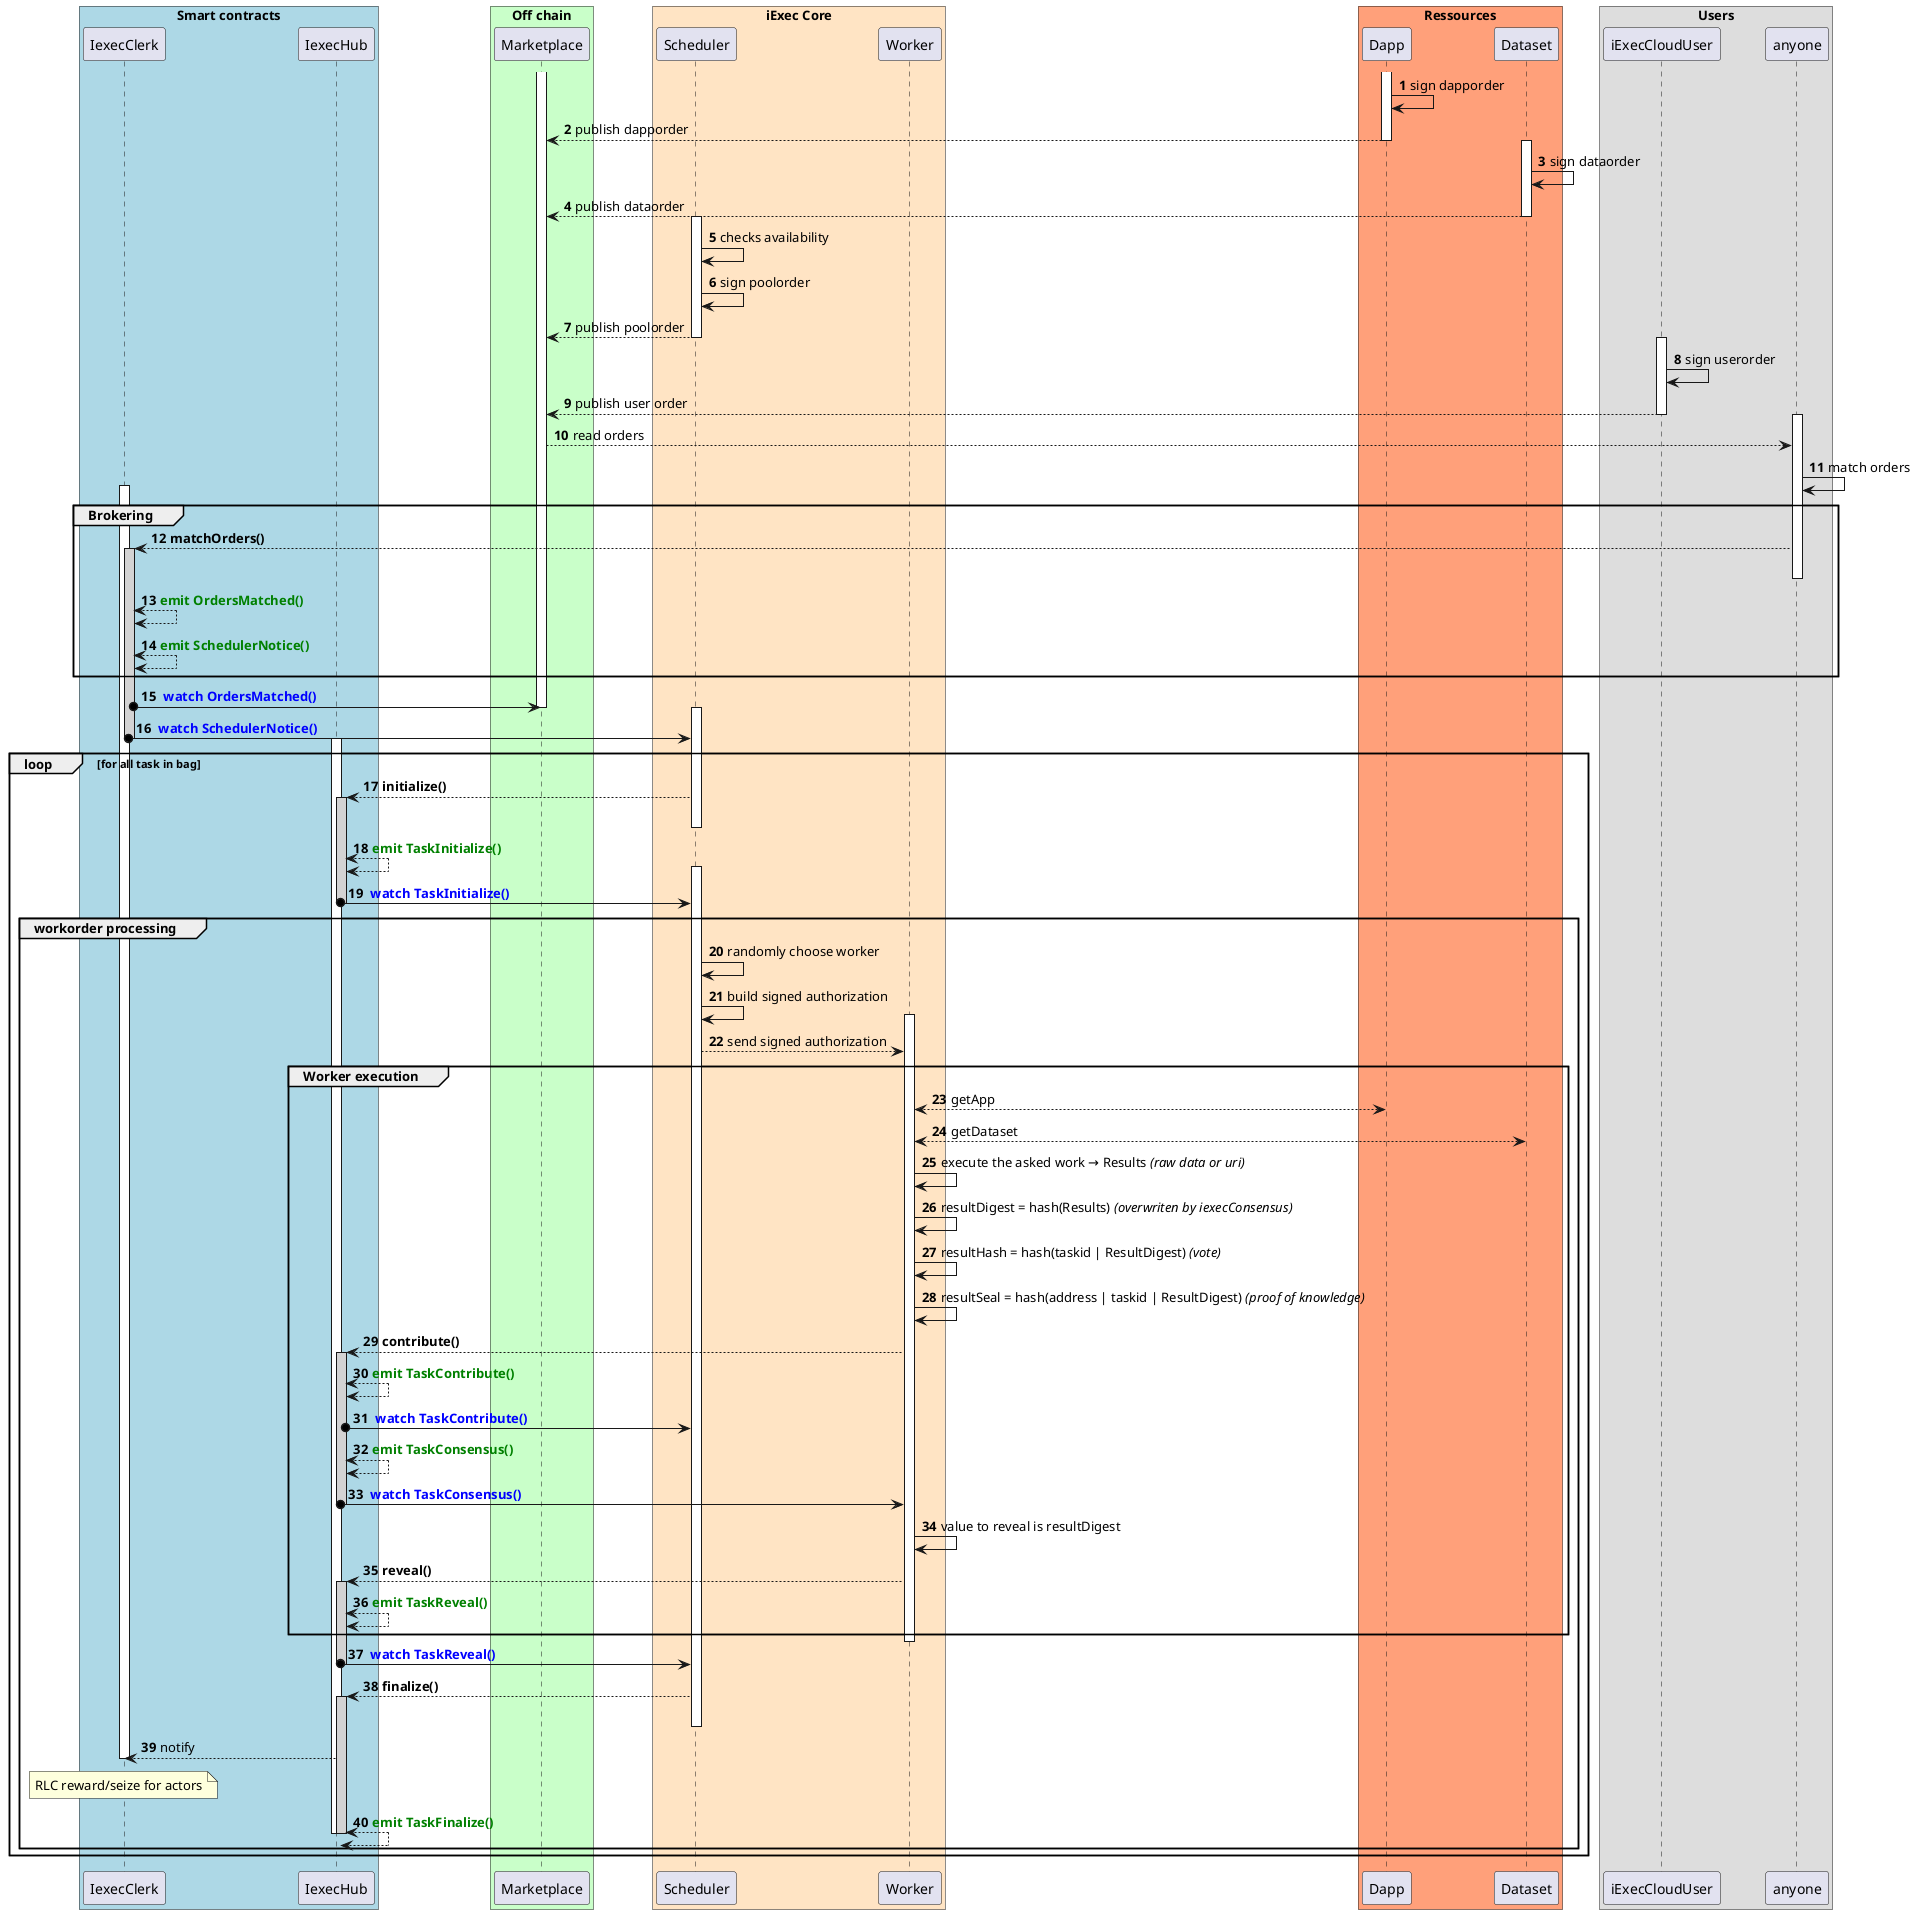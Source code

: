 @startuml
box "Smart contracts" #LightBlue
	participant IexecClerk
	participant IexecHub
end box

box "Off chain" #TECHNOLOGY
	participant Marketplace
end box

box "iExec Core" #Bisque
	participant Scheduler
	participant Worker
end box

box "Ressources" #LightSalmon
	participant Dapp
	participant Dataset
end box

box "Users"
	participant iExecCloudUser
	participant anyone
end box

skinparam sequenceGroupBodyBackgroundColor transparent

autonumber

activate Marketplace

activate Dapp
Dapp -> Dapp : sign dapporder
Dapp --> Marketplace : publish dapporder
deactivate Dapp

activate Dataset
Dataset -> Dataset : sign dataorder
Dataset --> Marketplace : publish dataorder
deactivate Dataset

activate Scheduler
Scheduler -> Scheduler : checks availability
Scheduler -> Scheduler : sign poolorder
Scheduler --> Marketplace : publish poolorder
deactivate Scheduler

activate iExecCloudUser
iExecCloudUser -> iExecCloudUser : sign userorder
iExecCloudUser --> Marketplace : publish user order
deactivate iExecCloudUser

activate anyone
Marketplace --> anyone  : read orders
anyone -> anyone : match orders
activate IexecClerk

group Brokering
	anyone --> IexecClerk : <b>matchOrders()
	activate IexecClerk #lightgrey
	deactivate anyone
	IexecClerk <--> IexecClerk : <font color=green><b>emit OrdersMatched()
	IexecClerk <--> IexecClerk : <font color=green><b>emit SchedulerNotice()
end

IexecClerk o-> Marketplace : <font color=blue><b> watch OrdersMatched()
deactivate Marketplace
activate Scheduler
IexecClerk o-> Scheduler : <font color=blue><b> watch SchedulerNotice()
deactivate IexecClerk

loop for all task in bag

	activate IexecHub
	Scheduler --> IexecHub : <b>initialize()
	activate IexecHub #lightgrey
	deactivate Scheduler
	IexecHub <--> IexecHub : <font color=green><b>emit TaskInitialize()
	activate Scheduler
	IexecHub o-> Scheduler : <font color=blue><b> watch TaskInitialize()
	deactivate IexecHub

	group workorder processing
		Scheduler -> Scheduler : randomly choose worker
		Scheduler -> Scheduler : build signed authorization
		activate Worker
		Scheduler --> Worker : send signed authorization

		group Worker execution
			Worker  <--> Dapp : getApp
			Worker  <--> Dataset : getDataset
			Worker -> Worker : execute the asked work → Results //(raw data or uri)//
			Worker -> Worker : resultDigest = hash(Results) //(overwriten by iexecConsensus)//
			Worker -> Worker : resultHash = hash(taskid | ResultDigest) //(vote)//
			Worker -> Worker : resultSeal = hash(address | taskid | ResultDigest) //(proof of knowledge)//
			Worker --> IexecHub : <b>contribute()
			activate IexecHub #lightgrey
			IexecHub <--> IexecHub : <font color=green><b>emit TaskContribute()
			IexecHub o-> Scheduler : <font color=blue><b> watch TaskContribute()
			IexecHub <--> IexecHub : <font color=green><b>emit TaskConsensus()
			IexecHub o-> Worker : <font color=blue><b> watch TaskConsensus()
			deactivate IexecHub
			Worker -> Worker : value to reveal is resultDigest
			Worker --> IexecHub : <b>reveal()
			activate IexecHub #lightgrey
			IexecHub <--> IexecHub : <font color=green><b>emit TaskReveal()
			end

		deactivate  Worker

		IexecHub o-> Scheduler : <font color=blue><b> watch TaskReveal()
		deactivate IexecHub
		Scheduler --> IexecHub : <b>finalize()
		activate IexecHub #lightgrey
		deactivate Scheduler
		IexecHub --> IexecClerk : notify
		note over IexecClerk : RLC reward/seize for actors
		deactivate IexecClerk
		IexecHub <--> IexecHub : <font color=green><b>emit TaskFinalize()
		deactivate IexecHub
		deactivate IexecHub

	end
end
@enduml
